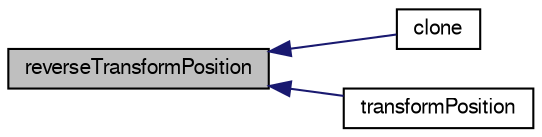 digraph "reverseTransformPosition"
{
  bgcolor="transparent";
  edge [fontname="FreeSans",fontsize="10",labelfontname="FreeSans",labelfontsize="10"];
  node [fontname="FreeSans",fontsize="10",shape=record];
  rankdir="LR";
  Node1063 [label="reverseTransformPosition",height=0.2,width=0.4,color="black", fillcolor="grey75", style="filled", fontcolor="black"];
  Node1063 -> Node1064 [dir="back",color="midnightblue",fontsize="10",style="solid",fontname="FreeSans"];
  Node1064 [label="clone",height=0.2,width=0.4,color="black",URL="$a24946.html#afff6d4f7511147e0c8a4b8a5448296ec",tooltip="Construct and return a clone, resetting the face list. "];
  Node1063 -> Node1065 [dir="back",color="midnightblue",fontsize="10",style="solid",fontname="FreeSans"];
  Node1065 [label="transformPosition",height=0.2,width=0.4,color="black",URL="$a24946.html#aa0474e82a994c998f591c10f768cf74f",tooltip="Transform a patch-based position from nbr side to this side. "];
}
